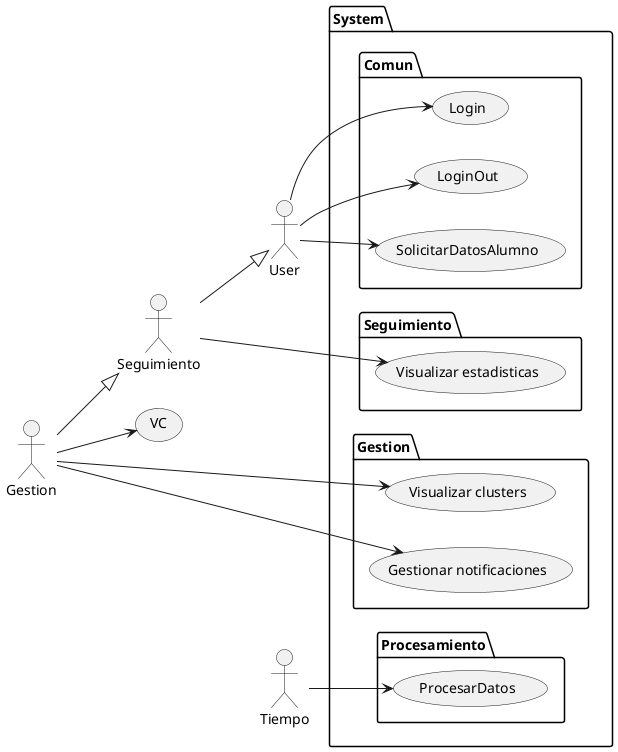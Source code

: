 @startuml CasosDeUso
left to right direction

actor User
actor "Gestion" as GEST
actor "Seguimiento"	as SEG
actor "Tiempo" as Tiempo

User <|-u- SEG
SEG <|-u- GEST

package System {

  package Comun {
    usecase "Login" as Login
    usecase "LoginOut" as LoginOut
    usecase "SolicitarDatosAlumno" as SDA
  }
  package Seguimiento {
    usecase "Visualizar estadisticas" as VE
  }
  package Gestion {
    usecase "Visualizar clusters" as VCL
    usecase "Gestionar notificaciones" as GN
  }
  package Procesamiento {
    usecase "ProcesarDatos" as PD
  }
}


User --> (Login)
User --> (LoginOut)
User --> (SDA)

SEG --> (VE)

GEST --> (VC)
GEST --> (VCL)
GEST --> (GN)


Tiempo --> PD

@enduml